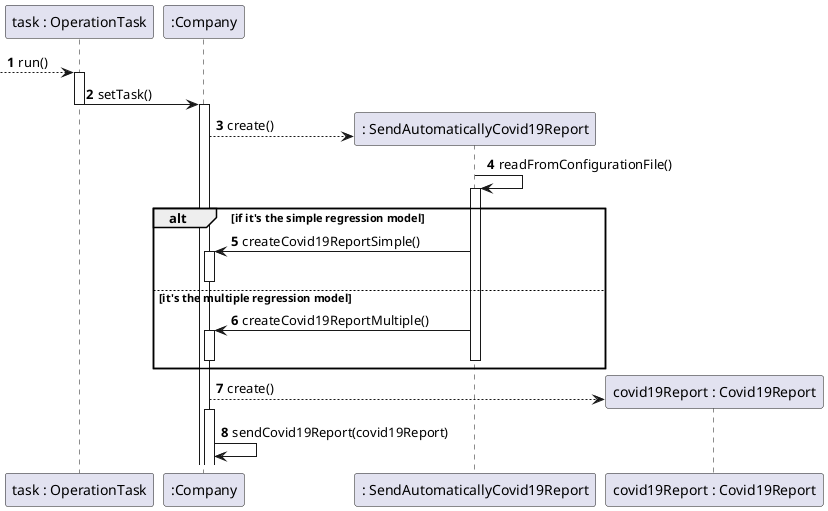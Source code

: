 @startuml
'https://plantuml.com/sequence-diagram

autonumber

participant "task : OperationTask" as Task
participant ":Company" as Comp


--> Task : run()
activate Task

Task -> Comp : setTask()
deactivate Task
activate Comp
Comp --> ": SendAutomaticallyCovid19Report"** : create()


": SendAutomaticallyCovid19Report"->": SendAutomaticallyCovid19Report" : readFromConfigurationFile()
activate ": SendAutomaticallyCovid19Report"
alt if it's the simple regression model
": SendAutomaticallyCovid19Report"->Comp : createCovid19ReportSimple()
activate Comp
deactivate Comp
else it's the multiple regression model
": SendAutomaticallyCovid19Report"->Comp : createCovid19ReportMultiple()
activate Comp
deactivate Comp
deactivate ": SendAutomaticallyCovid19Report"
end


Comp-->"covid19Report : Covid19Report"** : create()
activate Comp
deactivate Comp
Comp->Comp : sendCovid19Report(covid19Report)

deactivate Task

@enduml
